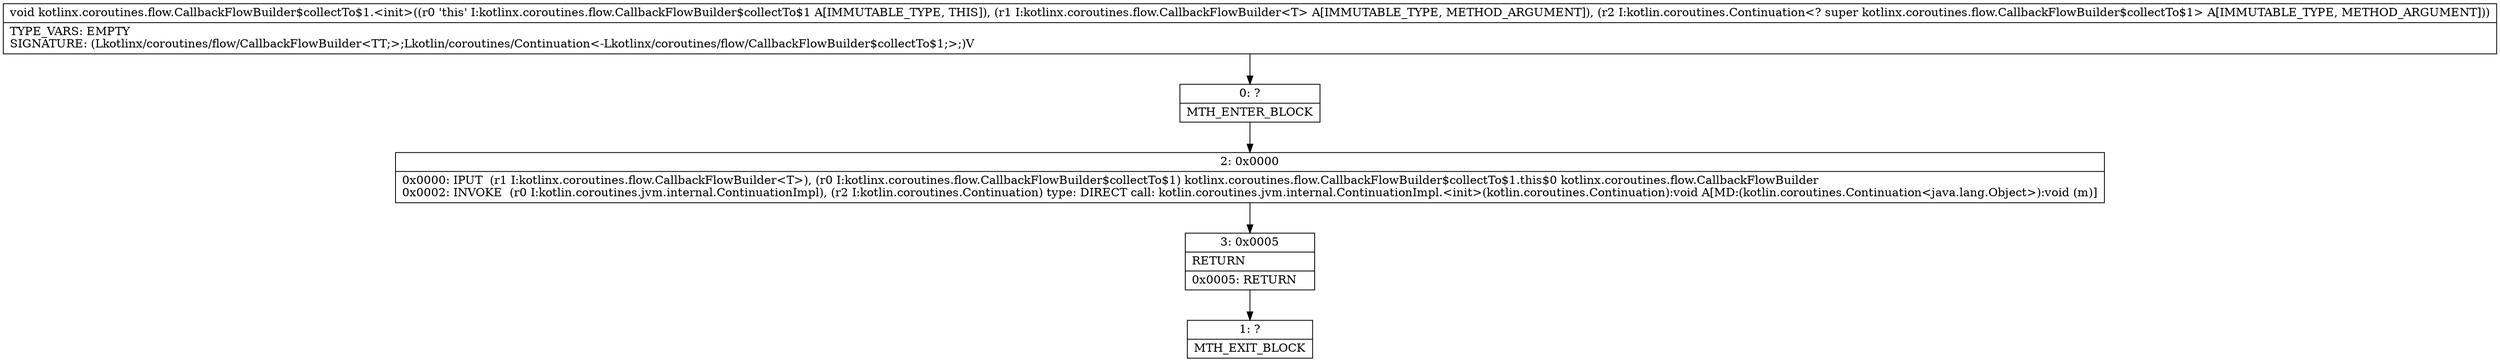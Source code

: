 digraph "CFG forkotlinx.coroutines.flow.CallbackFlowBuilder$collectTo$1.\<init\>(Lkotlinx\/coroutines\/flow\/CallbackFlowBuilder;Lkotlin\/coroutines\/Continuation;)V" {
Node_0 [shape=record,label="{0\:\ ?|MTH_ENTER_BLOCK\l}"];
Node_2 [shape=record,label="{2\:\ 0x0000|0x0000: IPUT  (r1 I:kotlinx.coroutines.flow.CallbackFlowBuilder\<T\>), (r0 I:kotlinx.coroutines.flow.CallbackFlowBuilder$collectTo$1) kotlinx.coroutines.flow.CallbackFlowBuilder$collectTo$1.this$0 kotlinx.coroutines.flow.CallbackFlowBuilder \l0x0002: INVOKE  (r0 I:kotlin.coroutines.jvm.internal.ContinuationImpl), (r2 I:kotlin.coroutines.Continuation) type: DIRECT call: kotlin.coroutines.jvm.internal.ContinuationImpl.\<init\>(kotlin.coroutines.Continuation):void A[MD:(kotlin.coroutines.Continuation\<java.lang.Object\>):void (m)]\l}"];
Node_3 [shape=record,label="{3\:\ 0x0005|RETURN\l|0x0005: RETURN   \l}"];
Node_1 [shape=record,label="{1\:\ ?|MTH_EXIT_BLOCK\l}"];
MethodNode[shape=record,label="{void kotlinx.coroutines.flow.CallbackFlowBuilder$collectTo$1.\<init\>((r0 'this' I:kotlinx.coroutines.flow.CallbackFlowBuilder$collectTo$1 A[IMMUTABLE_TYPE, THIS]), (r1 I:kotlinx.coroutines.flow.CallbackFlowBuilder\<T\> A[IMMUTABLE_TYPE, METHOD_ARGUMENT]), (r2 I:kotlin.coroutines.Continuation\<? super kotlinx.coroutines.flow.CallbackFlowBuilder$collectTo$1\> A[IMMUTABLE_TYPE, METHOD_ARGUMENT]))  | TYPE_VARS: EMPTY\lSIGNATURE: (Lkotlinx\/coroutines\/flow\/CallbackFlowBuilder\<TT;\>;Lkotlin\/coroutines\/Continuation\<\-Lkotlinx\/coroutines\/flow\/CallbackFlowBuilder$collectTo$1;\>;)V\l}"];
MethodNode -> Node_0;Node_0 -> Node_2;
Node_2 -> Node_3;
Node_3 -> Node_1;
}

